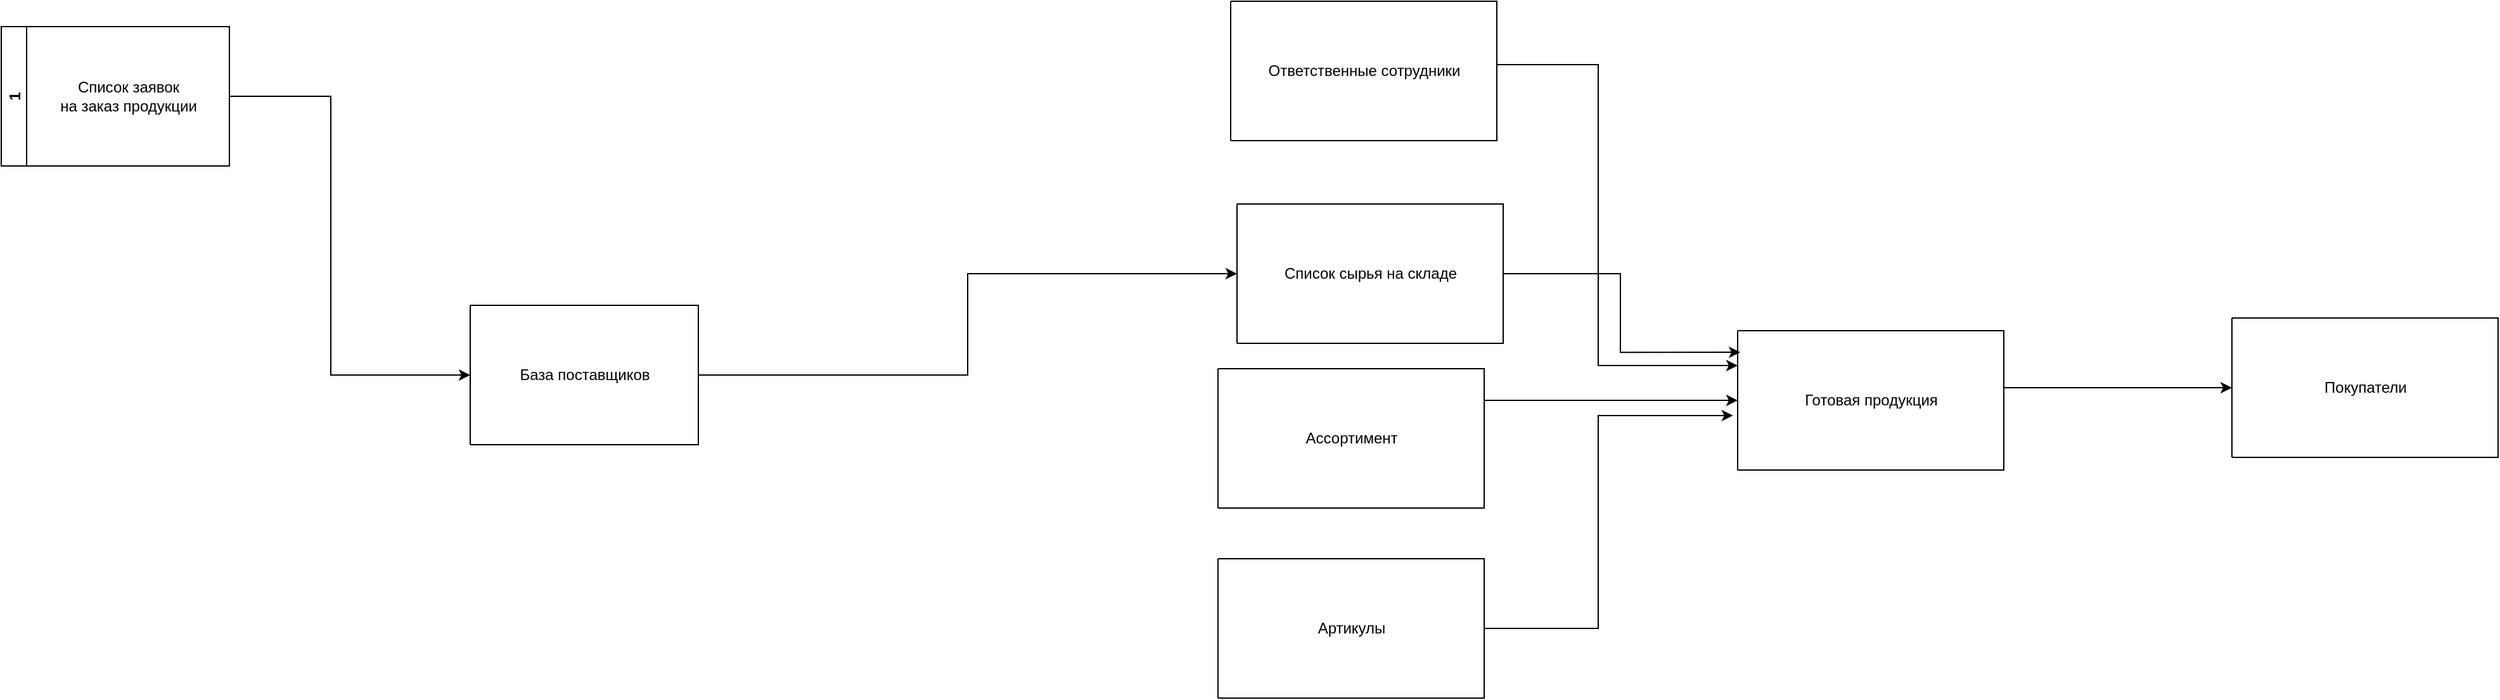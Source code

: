 <mxfile version="18.1.1" type="device"><diagram id="hKbKaQsjTYnVXOyT59W6" name="DFD"><mxGraphModel dx="1812" dy="1035" grid="1" gridSize="10" guides="1" tooltips="1" connect="1" arrows="1" fold="1" page="1" pageScale="1" pageWidth="827" pageHeight="1169" math="0" shadow="0"><root><mxCell id="0"/><mxCell id="1" parent="0"/><mxCell id="ERM0OAODygOJY2valwW5-15" style="edgeStyle=orthogonalEdgeStyle;rounded=0;orthogonalLoop=1;jettySize=auto;html=1;entryX=0;entryY=0.5;entryDx=0;entryDy=0;" parent="1" source="ERM0OAODygOJY2valwW5-3" target="ERM0OAODygOJY2valwW5-5" edge="1"><mxGeometry relative="1" as="geometry"><mxPoint x="270" y="400" as="targetPoint"/><Array as="points"><mxPoint x="290" y="125"/><mxPoint x="290" y="345"/></Array></mxGeometry></mxCell><mxCell id="ERM0OAODygOJY2valwW5-3" value="1" style="swimlane;horizontal=0;startSize=20;" parent="1" vertex="1"><mxGeometry x="30" y="70" width="180" height="110" as="geometry"/></mxCell><mxCell id="ERM0OAODygOJY2valwW5-4" value="&lt;span style=&quot;&quot;&gt;Список заявок&lt;/span&gt;&lt;br style=&quot;&quot;&gt;&lt;span style=&quot;&quot;&gt;на заказ продукции&lt;br&gt;&lt;/span&gt;" style="text;html=1;align=center;verticalAlign=middle;resizable=0;points=[];autosize=1;strokeColor=none;fillColor=none;" parent="ERM0OAODygOJY2valwW5-3" vertex="1"><mxGeometry x="40" y="40" width="120" height="30" as="geometry"/></mxCell><mxCell id="ERM0OAODygOJY2valwW5-16" style="edgeStyle=orthogonalEdgeStyle;rounded=0;orthogonalLoop=1;jettySize=auto;html=1;" parent="1" source="ERM0OAODygOJY2valwW5-5" target="ERM0OAODygOJY2valwW5-12" edge="1"><mxGeometry relative="1" as="geometry"/></mxCell><mxCell id="ERM0OAODygOJY2valwW5-5" value="" style="swimlane;horizontal=0;startSize=0;" parent="1" vertex="1"><mxGeometry x="400" y="290" width="180" height="110" as="geometry"><mxRectangle x="340" y="180" width="30" height="30" as="alternateBounds"/></mxGeometry></mxCell><mxCell id="ERM0OAODygOJY2valwW5-6" value="База поставщиков" style="text;html=1;align=center;verticalAlign=middle;resizable=0;points=[];autosize=1;strokeColor=none;fillColor=none;" parent="ERM0OAODygOJY2valwW5-5" vertex="1"><mxGeometry x="30" y="45" width="120" height="20" as="geometry"/></mxCell><mxCell id="ERM0OAODygOJY2valwW5-37" style="edgeStyle=orthogonalEdgeStyle;rounded=0;orthogonalLoop=1;jettySize=auto;html=1;entryX=0;entryY=0.25;entryDx=0;entryDy=0;" parent="1" target="ERM0OAODygOJY2valwW5-33" edge="1"><mxGeometry relative="1" as="geometry"><mxPoint x="1310" y="340" as="targetPoint"/><Array as="points"><mxPoint x="1290" y="125"/><mxPoint x="1290" y="338"/><mxPoint x="1340" y="338"/></Array><mxPoint x="1210" y="100" as="sourcePoint"/></mxGeometry></mxCell><mxCell id="vyvF9IgEnyffiKCW-p1w-2" style="edgeStyle=orthogonalEdgeStyle;rounded=0;orthogonalLoop=1;jettySize=auto;html=1;entryX=0.01;entryY=0.155;entryDx=0;entryDy=0;entryPerimeter=0;" edge="1" parent="1" source="ERM0OAODygOJY2valwW5-12" target="ERM0OAODygOJY2valwW5-33"><mxGeometry relative="1" as="geometry"/></mxCell><mxCell id="ERM0OAODygOJY2valwW5-12" value="" style="swimlane;horizontal=0;startSize=0;" parent="1" vertex="1"><mxGeometry x="1005" y="210" width="210" height="110" as="geometry"><mxRectangle x="340" y="180" width="30" height="30" as="alternateBounds"/></mxGeometry></mxCell><mxCell id="ERM0OAODygOJY2valwW5-13" value="Список сырья на складе" style="text;html=1;align=center;verticalAlign=middle;resizable=0;points=[];autosize=1;strokeColor=none;fillColor=none;" parent="ERM0OAODygOJY2valwW5-12" vertex="1"><mxGeometry x="30" y="45" width="150" height="20" as="geometry"/></mxCell><mxCell id="ERM0OAODygOJY2valwW5-35" style="edgeStyle=orthogonalEdgeStyle;rounded=0;orthogonalLoop=1;jettySize=auto;html=1;" parent="1" target="ERM0OAODygOJY2valwW5-33" edge="1"><mxGeometry relative="1" as="geometry"><Array as="points"><mxPoint x="1230" y="365"/><mxPoint x="1230" y="365"/></Array><mxPoint x="1200" y="365" as="sourcePoint"/></mxGeometry></mxCell><mxCell id="ERM0OAODygOJY2valwW5-36" style="edgeStyle=orthogonalEdgeStyle;rounded=0;orthogonalLoop=1;jettySize=auto;html=1;entryX=-0.017;entryY=0.609;entryDx=0;entryDy=0;entryPerimeter=0;" parent="1" target="ERM0OAODygOJY2valwW5-33" edge="1"><mxGeometry relative="1" as="geometry"><mxPoint x="1260" y="370" as="targetPoint"/><Array as="points"><mxPoint x="1290" y="545"/><mxPoint x="1290" y="377"/></Array><mxPoint x="1200" y="545" as="sourcePoint"/></mxGeometry></mxCell><mxCell id="ERM0OAODygOJY2valwW5-38" style="edgeStyle=orthogonalEdgeStyle;rounded=0;orthogonalLoop=1;jettySize=auto;html=1;entryX=0;entryY=0.5;entryDx=0;entryDy=0;" parent="1" source="ERM0OAODygOJY2valwW5-33" edge="1"><mxGeometry relative="1" as="geometry"><Array as="points"><mxPoint x="1630" y="355"/><mxPoint x="1630" y="355"/></Array><mxPoint x="1790" y="355" as="targetPoint"/></mxGeometry></mxCell><mxCell id="ERM0OAODygOJY2valwW5-33" value="" style="swimlane;horizontal=0;startSize=0;" parent="1" vertex="1"><mxGeometry x="1400" y="310" width="210" height="110" as="geometry"><mxRectangle x="340" y="180" width="30" height="30" as="alternateBounds"/></mxGeometry></mxCell><mxCell id="ERM0OAODygOJY2valwW5-34" value="Готовая продукция" style="text;html=1;align=center;verticalAlign=middle;resizable=0;points=[];autosize=1;strokeColor=none;fillColor=none;" parent="ERM0OAODygOJY2valwW5-33" vertex="1"><mxGeometry x="45" y="45" width="120" height="20" as="geometry"/></mxCell><mxCell id="vyvF9IgEnyffiKCW-p1w-3" value="" style="swimlane;horizontal=0;startSize=0;" vertex="1" parent="1"><mxGeometry x="1000" y="50" width="210" height="110" as="geometry"><mxRectangle x="340" y="180" width="30" height="30" as="alternateBounds"/></mxGeometry></mxCell><mxCell id="vyvF9IgEnyffiKCW-p1w-4" value="Ответственные сотрудники" style="text;html=1;align=center;verticalAlign=middle;resizable=0;points=[];autosize=1;strokeColor=none;fillColor=none;" vertex="1" parent="vyvF9IgEnyffiKCW-p1w-3"><mxGeometry x="20" y="45" width="170" height="20" as="geometry"/></mxCell><mxCell id="vyvF9IgEnyffiKCW-p1w-5" value="" style="swimlane;horizontal=0;startSize=0;" vertex="1" parent="1"><mxGeometry x="990" y="340" width="210" height="110" as="geometry"><mxRectangle x="340" y="180" width="30" height="30" as="alternateBounds"/></mxGeometry></mxCell><mxCell id="vyvF9IgEnyffiKCW-p1w-6" value="Ассортимент" style="text;html=1;align=center;verticalAlign=middle;resizable=0;points=[];autosize=1;strokeColor=none;fillColor=none;" vertex="1" parent="vyvF9IgEnyffiKCW-p1w-5"><mxGeometry x="60" y="45" width="90" height="20" as="geometry"/></mxCell><mxCell id="vyvF9IgEnyffiKCW-p1w-7" value="" style="swimlane;horizontal=0;startSize=0;" vertex="1" parent="1"><mxGeometry x="990" y="490" width="210" height="110" as="geometry"><mxRectangle x="340" y="180" width="30" height="30" as="alternateBounds"/></mxGeometry></mxCell><mxCell id="vyvF9IgEnyffiKCW-p1w-8" value="Артикулы" style="text;html=1;align=center;verticalAlign=middle;resizable=0;points=[];autosize=1;strokeColor=none;fillColor=none;" vertex="1" parent="vyvF9IgEnyffiKCW-p1w-7"><mxGeometry x="70" y="45" width="70" height="20" as="geometry"/></mxCell><mxCell id="vyvF9IgEnyffiKCW-p1w-9" value="" style="swimlane;horizontal=0;startSize=0;" vertex="1" parent="1"><mxGeometry x="1790" y="300" width="210" height="110" as="geometry"><mxRectangle x="340" y="180" width="30" height="30" as="alternateBounds"/></mxGeometry></mxCell><mxCell id="vyvF9IgEnyffiKCW-p1w-10" value="Покупатели" style="text;html=1;align=center;verticalAlign=middle;resizable=0;points=[];autosize=1;strokeColor=none;fillColor=none;" vertex="1" parent="vyvF9IgEnyffiKCW-p1w-9"><mxGeometry x="65" y="45" width="80" height="20" as="geometry"/></mxCell></root></mxGraphModel></diagram></mxfile>